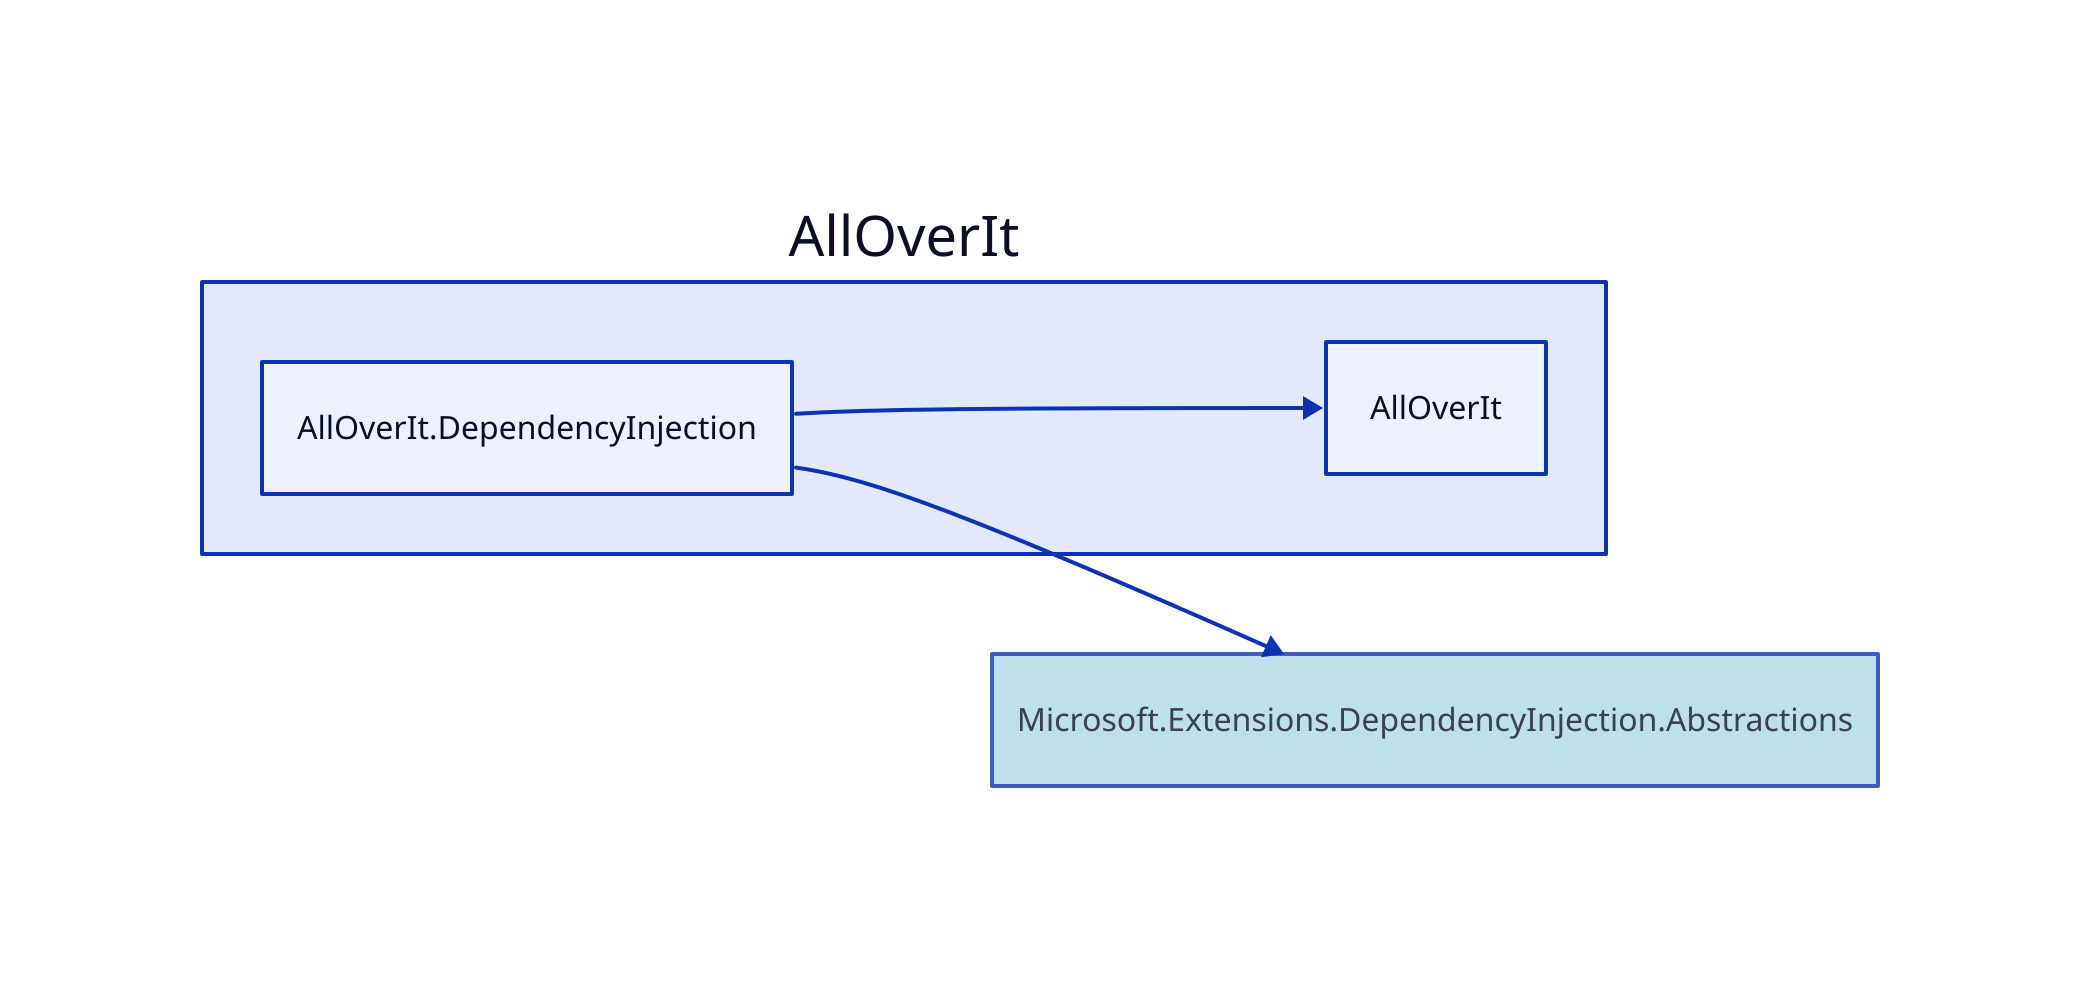 direction: right

aoi: AllOverIt
aoi.alloverit-dependencyinjection: AllOverIt.DependencyInjection
aoi.alloverit: AllOverIt
microsoft-extensions-dependencyinjection-abstractions: Microsoft.Extensions.DependencyInjection.Abstractions
microsoft-extensions-dependencyinjection-abstractions.style.fill: lightblue
microsoft-extensions-dependencyinjection-abstractions.style.opacity: 0.8

aoi.alloverit <- aoi.alloverit-dependencyinjection
microsoft-extensions-dependencyinjection-abstractions <- aoi.alloverit-dependencyinjection
